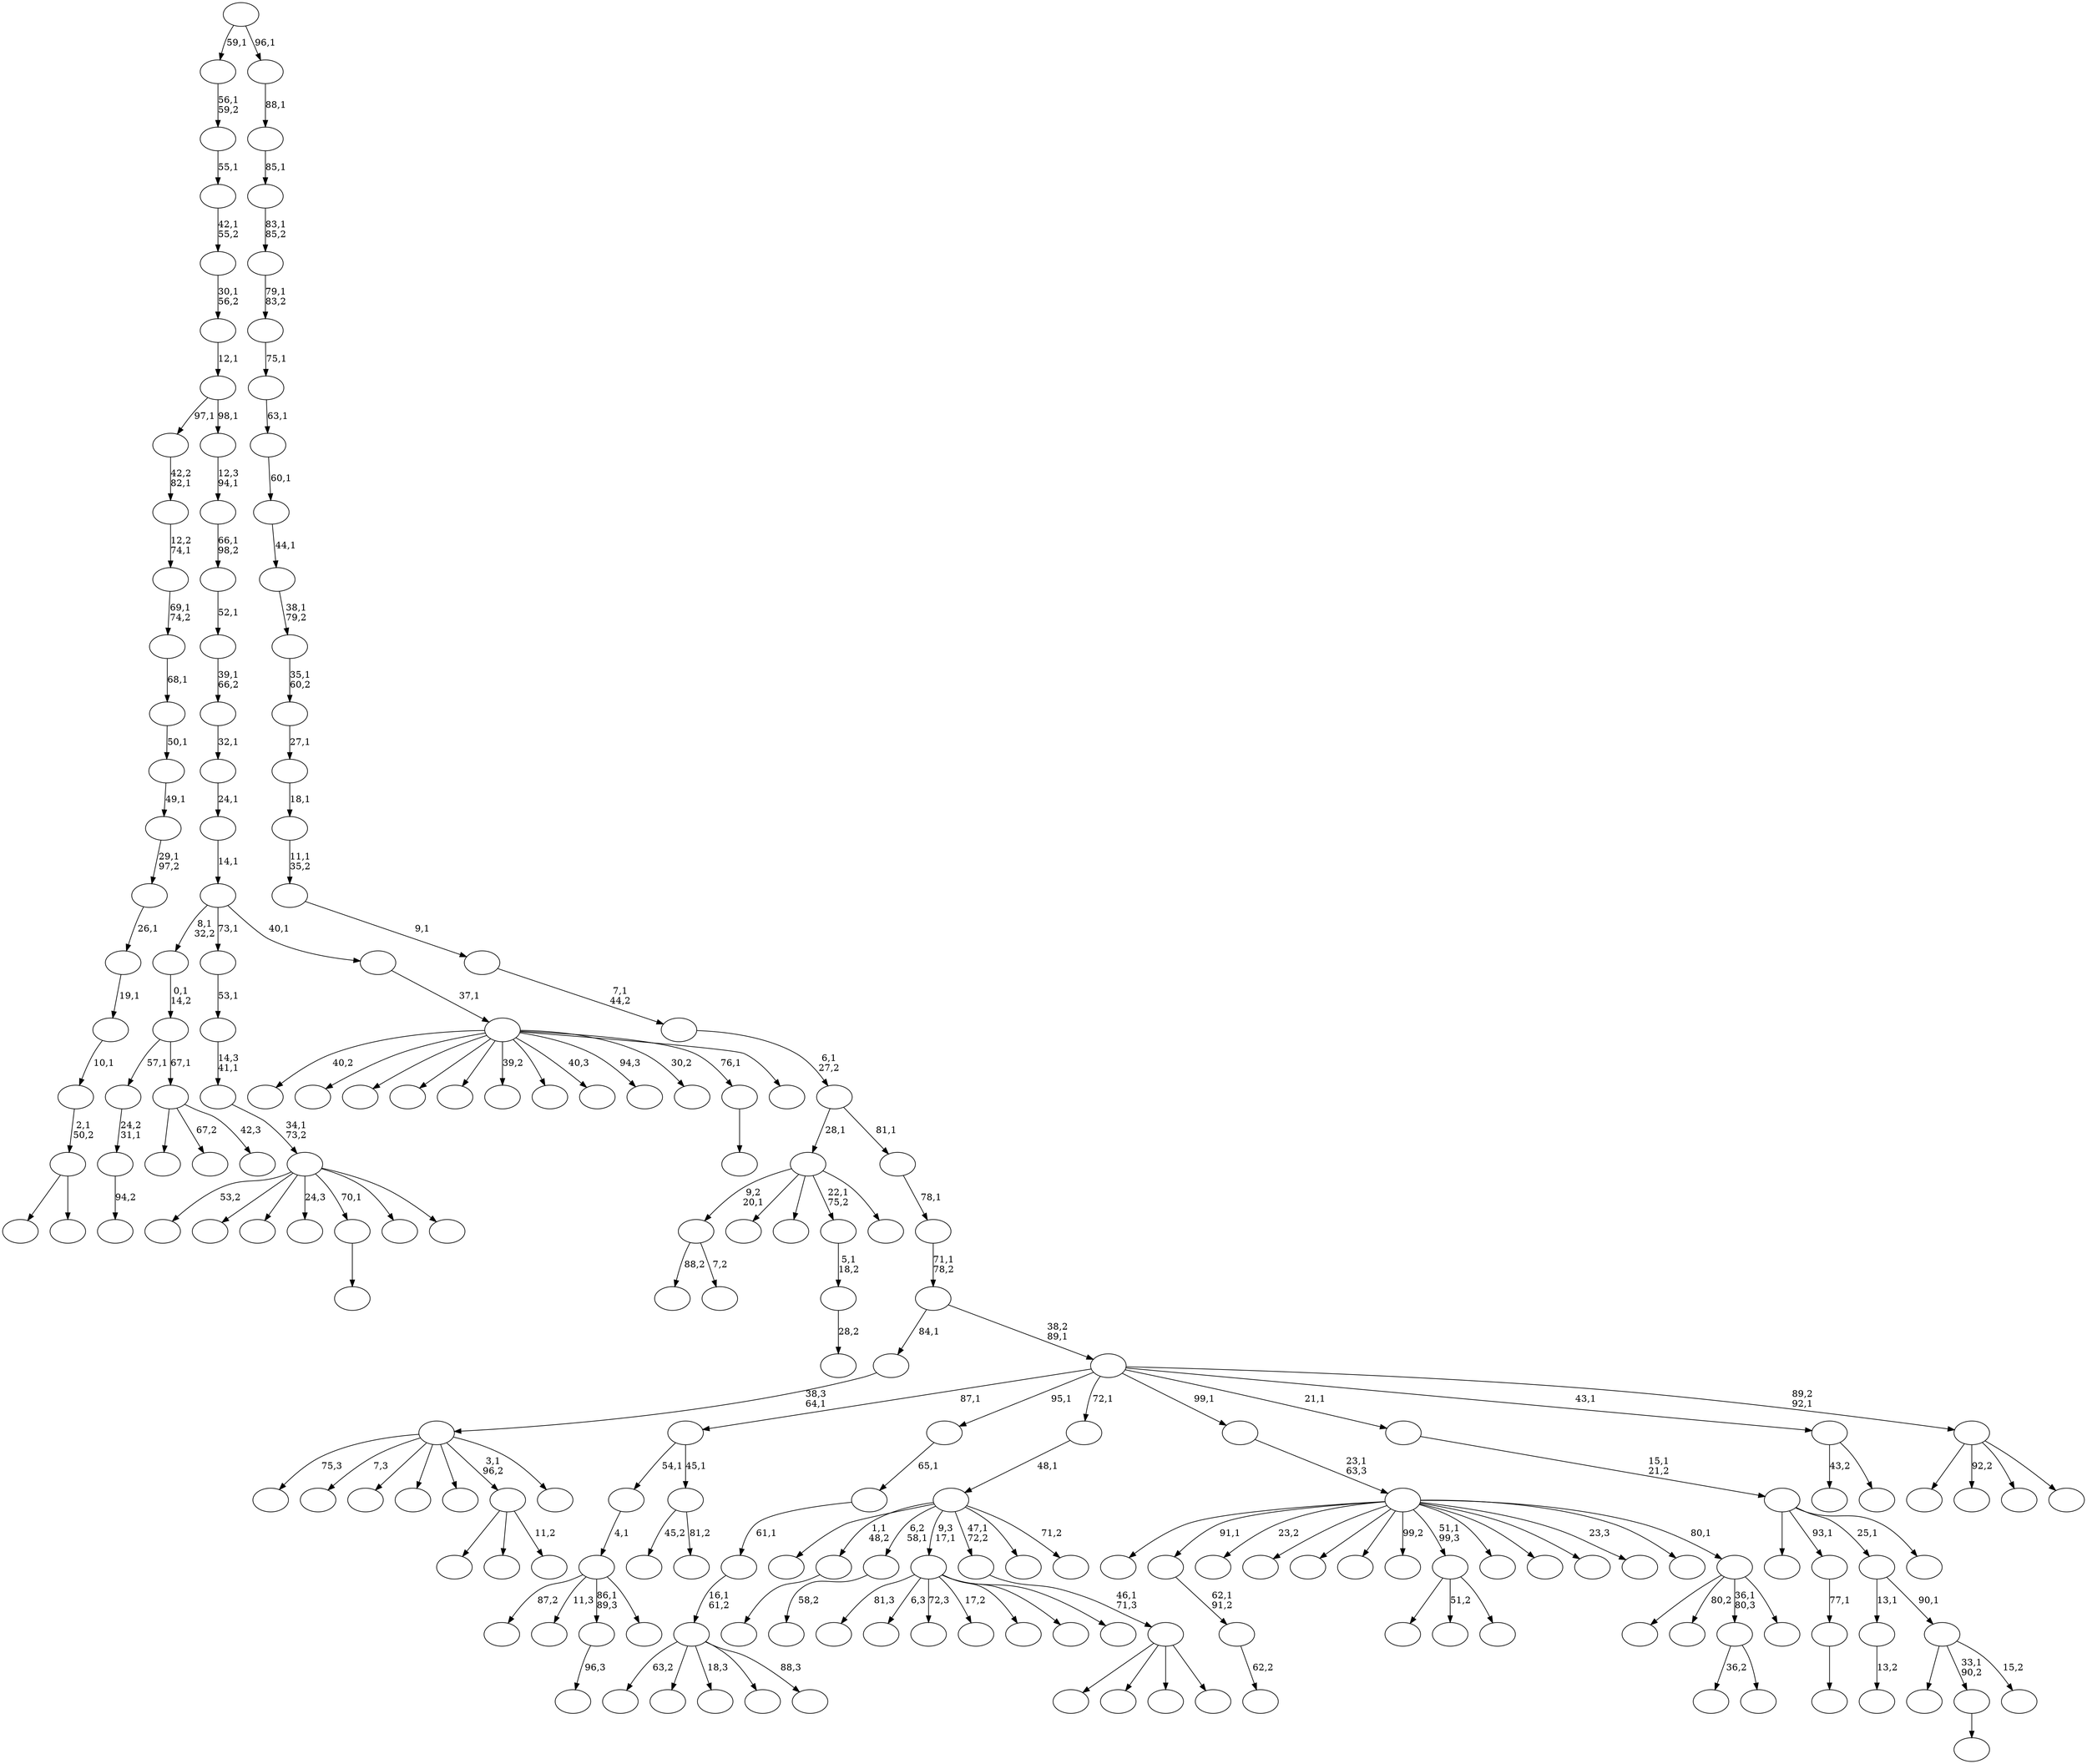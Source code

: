 digraph T {
	200 [label=""]
	199 [label=""]
	198 [label=""]
	197 [label=""]
	196 [label=""]
	195 [label=""]
	194 [label=""]
	193 [label=""]
	192 [label=""]
	191 [label=""]
	190 [label=""]
	189 [label=""]
	188 [label=""]
	187 [label=""]
	186 [label=""]
	185 [label=""]
	184 [label=""]
	183 [label=""]
	182 [label=""]
	181 [label=""]
	180 [label=""]
	179 [label=""]
	178 [label=""]
	177 [label=""]
	176 [label=""]
	175 [label=""]
	174 [label=""]
	173 [label=""]
	172 [label=""]
	171 [label=""]
	170 [label=""]
	169 [label=""]
	168 [label=""]
	167 [label=""]
	166 [label=""]
	165 [label=""]
	164 [label=""]
	163 [label=""]
	162 [label=""]
	161 [label=""]
	160 [label=""]
	159 [label=""]
	158 [label=""]
	157 [label=""]
	156 [label=""]
	155 [label=""]
	154 [label=""]
	153 [label=""]
	152 [label=""]
	151 [label=""]
	150 [label=""]
	149 [label=""]
	148 [label=""]
	147 [label=""]
	146 [label=""]
	145 [label=""]
	144 [label=""]
	143 [label=""]
	142 [label=""]
	141 [label=""]
	140 [label=""]
	139 [label=""]
	138 [label=""]
	137 [label=""]
	136 [label=""]
	135 [label=""]
	134 [label=""]
	133 [label=""]
	132 [label=""]
	131 [label=""]
	130 [label=""]
	129 [label=""]
	128 [label=""]
	127 [label=""]
	126 [label=""]
	125 [label=""]
	124 [label=""]
	123 [label=""]
	122 [label=""]
	121 [label=""]
	120 [label=""]
	119 [label=""]
	118 [label=""]
	117 [label=""]
	116 [label=""]
	115 [label=""]
	114 [label=""]
	113 [label=""]
	112 [label=""]
	111 [label=""]
	110 [label=""]
	109 [label=""]
	108 [label=""]
	107 [label=""]
	106 [label=""]
	105 [label=""]
	104 [label=""]
	103 [label=""]
	102 [label=""]
	101 [label=""]
	100 [label=""]
	99 [label=""]
	98 [label=""]
	97 [label=""]
	96 [label=""]
	95 [label=""]
	94 [label=""]
	93 [label=""]
	92 [label=""]
	91 [label=""]
	90 [label=""]
	89 [label=""]
	88 [label=""]
	87 [label=""]
	86 [label=""]
	85 [label=""]
	84 [label=""]
	83 [label=""]
	82 [label=""]
	81 [label=""]
	80 [label=""]
	79 [label=""]
	78 [label=""]
	77 [label=""]
	76 [label=""]
	75 [label=""]
	74 [label=""]
	73 [label=""]
	72 [label=""]
	71 [label=""]
	70 [label=""]
	69 [label=""]
	68 [label=""]
	67 [label=""]
	66 [label=""]
	65 [label=""]
	64 [label=""]
	63 [label=""]
	62 [label=""]
	61 [label=""]
	60 [label=""]
	59 [label=""]
	58 [label=""]
	57 [label=""]
	56 [label=""]
	55 [label=""]
	54 [label=""]
	53 [label=""]
	52 [label=""]
	51 [label=""]
	50 [label=""]
	49 [label=""]
	48 [label=""]
	47 [label=""]
	46 [label=""]
	45 [label=""]
	44 [label=""]
	43 [label=""]
	42 [label=""]
	41 [label=""]
	40 [label=""]
	39 [label=""]
	38 [label=""]
	37 [label=""]
	36 [label=""]
	35 [label=""]
	34 [label=""]
	33 [label=""]
	32 [label=""]
	31 [label=""]
	30 [label=""]
	29 [label=""]
	28 [label=""]
	27 [label=""]
	26 [label=""]
	25 [label=""]
	24 [label=""]
	23 [label=""]
	22 [label=""]
	21 [label=""]
	20 [label=""]
	19 [label=""]
	18 [label=""]
	17 [label=""]
	16 [label=""]
	15 [label=""]
	14 [label=""]
	13 [label=""]
	12 [label=""]
	11 [label=""]
	10 [label=""]
	9 [label=""]
	8 [label=""]
	7 [label=""]
	6 [label=""]
	5 [label=""]
	4 [label=""]
	3 [label=""]
	2 [label=""]
	1 [label=""]
	0 [label=""]
	195 -> 196 [label="94,2"]
	194 -> 195 [label="24,2\n31,1"]
	180 -> 181 [label="96,3"]
	176 -> 178 [label="88,2"]
	176 -> 177 [label="7,2"]
	171 -> 172 [label=""]
	170 -> 171 [label="77,1"]
	167 -> 168 [label="62,2"]
	166 -> 167 [label="62,1\n91,2"]
	161 -> 192 [label=""]
	161 -> 162 [label=""]
	160 -> 161 [label="2,1\n50,2"]
	159 -> 160 [label="10,1"]
	158 -> 159 [label="19,1"]
	157 -> 158 [label="26,1"]
	156 -> 157 [label="29,1\n97,2"]
	155 -> 156 [label="49,1"]
	154 -> 155 [label="50,1"]
	153 -> 154 [label="68,1"]
	152 -> 153 [label="69,1\n74,2"]
	151 -> 152 [label="12,2\n74,1"]
	150 -> 151 [label="42,2\n82,1"]
	146 -> 147 [label=""]
	142 -> 143 [label=""]
	139 -> 140 [label="58,2"]
	129 -> 130 [label="28,2"]
	128 -> 129 [label="5,1\n18,2"]
	124 -> 198 [label="87,2"]
	124 -> 197 [label="11,3"]
	124 -> 180 [label="86,1\n89,3"]
	124 -> 125 [label=""]
	123 -> 124 [label="4,1"]
	117 -> 176 [label="9,2\n20,1"]
	117 -> 163 [label=""]
	117 -> 137 [label=""]
	117 -> 128 [label="22,1\n75,2"]
	117 -> 118 [label=""]
	111 -> 112 [label=""]
	108 -> 186 [label=""]
	108 -> 126 [label="51,2"]
	108 -> 109 [label=""]
	104 -> 105 [label="13,2"]
	97 -> 193 [label=""]
	97 -> 119 [label="67,2"]
	97 -> 98 [label="42,3"]
	96 -> 194 [label="57,1"]
	96 -> 97 [label="67,1"]
	95 -> 96 [label="0,1\n14,2"]
	92 -> 175 [label="81,3"]
	92 -> 169 [label="6,3"]
	92 -> 136 [label="72,3"]
	92 -> 131 [label="17,2"]
	92 -> 121 [label=""]
	92 -> 115 [label=""]
	92 -> 93 [label=""]
	88 -> 144 [label=""]
	88 -> 99 [label=""]
	88 -> 90 [label=""]
	88 -> 89 [label=""]
	87 -> 88 [label="46,1\n71,3"]
	82 -> 188 [label="45,2"]
	82 -> 83 [label="81,2"]
	81 -> 123 [label="54,1"]
	81 -> 82 [label="45,1"]
	77 -> 199 [label="63,2"]
	77 -> 149 [label=""]
	77 -> 134 [label="18,3"]
	77 -> 110 [label=""]
	77 -> 78 [label="88,3"]
	76 -> 77 [label="16,1\n61,2"]
	75 -> 76 [label="61,1"]
	74 -> 75 [label="65,1"]
	72 -> 189 [label="36,2"]
	72 -> 73 [label=""]
	67 -> 68 [label=""]
	65 -> 122 [label=""]
	65 -> 85 [label=""]
	65 -> 66 [label="11,2"]
	62 -> 200 [label="53,2"]
	62 -> 191 [label=""]
	62 -> 190 [label=""]
	62 -> 141 [label="24,3"]
	62 -> 111 [label="70,1"]
	62 -> 79 [label=""]
	62 -> 63 [label=""]
	61 -> 62 [label="34,1\n73,2"]
	60 -> 61 [label="14,3\n41,1"]
	59 -> 60 [label="53,1"]
	57 -> 174 [label="40,2"]
	57 -> 173 [label=""]
	57 -> 165 [label=""]
	57 -> 148 [label=""]
	57 -> 138 [label=""]
	57 -> 106 [label="39,2"]
	57 -> 103 [label=""]
	57 -> 102 [label="40,3"]
	57 -> 100 [label="94,3"]
	57 -> 70 [label="30,2"]
	57 -> 67 [label="76,1"]
	57 -> 58 [label=""]
	56 -> 57 [label="37,1"]
	55 -> 95 [label="8,1\n32,2"]
	55 -> 59 [label="73,1"]
	55 -> 56 [label="40,1"]
	54 -> 55 [label="14,1"]
	53 -> 54 [label="24,1"]
	52 -> 53 [label="32,1"]
	51 -> 52 [label="39,1\n66,2"]
	50 -> 51 [label="52,1"]
	49 -> 50 [label="66,1\n98,2"]
	48 -> 49 [label="12,3\n94,1"]
	47 -> 150 [label="97,1"]
	47 -> 48 [label="98,1"]
	46 -> 47 [label="12,1"]
	45 -> 46 [label="30,1\n56,2"]
	44 -> 45 [label="42,1\n55,2"]
	43 -> 44 [label="55,1"]
	42 -> 43 [label="56,1\n59,2"]
	40 -> 164 [label=""]
	40 -> 142 [label="33,1\n90,2"]
	40 -> 41 [label="15,2"]
	39 -> 104 [label="13,1"]
	39 -> 40 [label="90,1"]
	37 -> 182 [label=""]
	37 -> 146 [label="1,1\n48,2"]
	37 -> 139 [label="6,2\n58,1"]
	37 -> 92 [label="9,3\n17,1"]
	37 -> 87 [label="47,1\n72,2"]
	37 -> 69 [label=""]
	37 -> 38 [label="71,2"]
	36 -> 37 [label="48,1"]
	34 -> 185 [label="75,3"]
	34 -> 183 [label="7,3"]
	34 -> 120 [label=""]
	34 -> 114 [label=""]
	34 -> 101 [label=""]
	34 -> 65 [label="3,1\n96,2"]
	34 -> 35 [label=""]
	33 -> 34 [label="38,3\n64,1"]
	31 -> 179 [label=""]
	31 -> 127 [label="80,2"]
	31 -> 72 [label="36,1\n80,3"]
	31 -> 32 [label=""]
	30 -> 187 [label=""]
	30 -> 166 [label="91,1"]
	30 -> 145 [label="23,2"]
	30 -> 135 [label=""]
	30 -> 133 [label=""]
	30 -> 116 [label=""]
	30 -> 113 [label="99,2"]
	30 -> 108 [label="51,1\n99,3"]
	30 -> 107 [label=""]
	30 -> 94 [label=""]
	30 -> 91 [label=""]
	30 -> 86 [label="23,3"]
	30 -> 80 [label=""]
	30 -> 31 [label="80,1"]
	29 -> 30 [label="23,1\n63,3"]
	27 -> 184 [label=""]
	27 -> 170 [label="93,1"]
	27 -> 39 [label="25,1"]
	27 -> 28 [label=""]
	26 -> 27 [label="15,1\n21,2"]
	24 -> 64 [label="43,2"]
	24 -> 25 [label=""]
	22 -> 132 [label=""]
	22 -> 84 [label="92,2"]
	22 -> 71 [label=""]
	22 -> 23 [label=""]
	21 -> 81 [label="87,1"]
	21 -> 74 [label="95,1"]
	21 -> 36 [label="72,1"]
	21 -> 29 [label="99,1"]
	21 -> 26 [label="21,1"]
	21 -> 24 [label="43,1"]
	21 -> 22 [label="89,2\n92,1"]
	20 -> 33 [label="84,1"]
	20 -> 21 [label="38,2\n89,1"]
	19 -> 20 [label="71,1\n78,2"]
	18 -> 19 [label="78,1"]
	17 -> 117 [label="28,1"]
	17 -> 18 [label="81,1"]
	16 -> 17 [label="6,1\n27,2"]
	15 -> 16 [label="7,1\n44,2"]
	14 -> 15 [label="9,1"]
	13 -> 14 [label="11,1\n35,2"]
	12 -> 13 [label="18,1"]
	11 -> 12 [label="27,1"]
	10 -> 11 [label="35,1\n60,2"]
	9 -> 10 [label="38,1\n79,2"]
	8 -> 9 [label="44,1"]
	7 -> 8 [label="60,1"]
	6 -> 7 [label="63,1"]
	5 -> 6 [label="75,1"]
	4 -> 5 [label="79,1\n83,2"]
	3 -> 4 [label="83,1\n85,2"]
	2 -> 3 [label="85,1"]
	1 -> 2 [label="88,1"]
	0 -> 42 [label="59,1"]
	0 -> 1 [label="96,1"]
}
